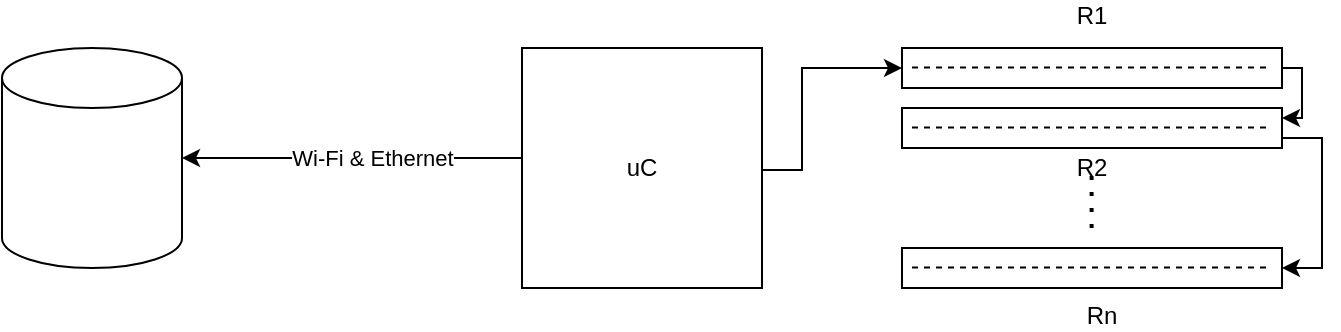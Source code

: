 <mxfile version="24.5.4" type="device">
  <diagram id="C5RBs43oDa-KdzZeNtuy" name="Page-1">
    <mxGraphModel dx="724" dy="416" grid="1" gridSize="10" guides="1" tooltips="1" connect="1" arrows="1" fold="1" page="1" pageScale="1" pageWidth="827" pageHeight="1169" math="0" shadow="0">
      <root>
        <mxCell id="WIyWlLk6GJQsqaUBKTNV-0" />
        <mxCell id="WIyWlLk6GJQsqaUBKTNV-1" parent="WIyWlLk6GJQsqaUBKTNV-0" />
        <mxCell id="4MCV2pIyI3NfezJSzRCd-22" style="edgeStyle=orthogonalEdgeStyle;rounded=0;orthogonalLoop=1;jettySize=auto;html=1;" edge="1" parent="WIyWlLk6GJQsqaUBKTNV-1" source="cywfLF21VMl5rOxU8mSu-0" target="4MCV2pIyI3NfezJSzRCd-21">
          <mxGeometry relative="1" as="geometry">
            <Array as="points">
              <mxPoint x="310" y="325" />
              <mxPoint x="310" y="325" />
            </Array>
          </mxGeometry>
        </mxCell>
        <mxCell id="4MCV2pIyI3NfezJSzRCd-23" value="Wi-Fi &amp;amp; Ethernet" style="edgeLabel;html=1;align=center;verticalAlign=middle;resizable=0;points=[];" vertex="1" connectable="0" parent="4MCV2pIyI3NfezJSzRCd-22">
          <mxGeometry x="-0.115" relative="1" as="geometry">
            <mxPoint as="offset" />
          </mxGeometry>
        </mxCell>
        <mxCell id="cywfLF21VMl5rOxU8mSu-0" value="uC" style="whiteSpace=wrap;html=1;aspect=fixed;" parent="WIyWlLk6GJQsqaUBKTNV-1" vertex="1">
          <mxGeometry x="350" y="270" width="120" height="120" as="geometry" />
        </mxCell>
        <mxCell id="4MCV2pIyI3NfezJSzRCd-14" value="" style="edgeStyle=orthogonalEdgeStyle;rounded=0;orthogonalLoop=1;jettySize=auto;html=1;entryX=0.5;entryY=1;entryDx=0;entryDy=0;" edge="1" parent="WIyWlLk6GJQsqaUBKTNV-1" target="cywfLF21VMl5rOxU8mSu-1">
          <mxGeometry relative="1" as="geometry">
            <mxPoint x="470" y="330" as="sourcePoint" />
            <Array as="points">
              <mxPoint x="470" y="331" />
              <mxPoint x="490" y="331" />
              <mxPoint x="490" y="280" />
            </Array>
          </mxGeometry>
        </mxCell>
        <mxCell id="4MCV2pIyI3NfezJSzRCd-16" style="edgeStyle=orthogonalEdgeStyle;rounded=0;orthogonalLoop=1;jettySize=auto;html=1;entryX=0.25;entryY=0;entryDx=0;entryDy=0;" edge="1" parent="WIyWlLk6GJQsqaUBKTNV-1" source="cywfLF21VMl5rOxU8mSu-1" target="4MCV2pIyI3NfezJSzRCd-5">
          <mxGeometry relative="1" as="geometry">
            <Array as="points">
              <mxPoint x="740" y="280" />
              <mxPoint x="740" y="305" />
            </Array>
          </mxGeometry>
        </mxCell>
        <mxCell id="cywfLF21VMl5rOxU8mSu-1" value="" style="rounded=0;whiteSpace=wrap;html=1;direction=south;" parent="WIyWlLk6GJQsqaUBKTNV-1" vertex="1">
          <mxGeometry x="540" y="270" width="190" height="20" as="geometry" />
        </mxCell>
        <mxCell id="4MCV2pIyI3NfezJSzRCd-4" value="" style="endArrow=none;dashed=1;html=1;rounded=0;" edge="1" parent="WIyWlLk6GJQsqaUBKTNV-1">
          <mxGeometry width="50" height="50" relative="1" as="geometry">
            <mxPoint x="545" y="279.8" as="sourcePoint" />
            <mxPoint x="725" y="279.8" as="targetPoint" />
          </mxGeometry>
        </mxCell>
        <mxCell id="4MCV2pIyI3NfezJSzRCd-17" style="edgeStyle=orthogonalEdgeStyle;rounded=0;orthogonalLoop=1;jettySize=auto;html=1;exitX=0.75;exitY=0;exitDx=0;exitDy=0;entryX=0.5;entryY=0;entryDx=0;entryDy=0;" edge="1" parent="WIyWlLk6GJQsqaUBKTNV-1" source="4MCV2pIyI3NfezJSzRCd-5" target="4MCV2pIyI3NfezJSzRCd-7">
          <mxGeometry relative="1" as="geometry">
            <Array as="points">
              <mxPoint x="750" y="315" />
              <mxPoint x="750" y="380" />
            </Array>
          </mxGeometry>
        </mxCell>
        <mxCell id="4MCV2pIyI3NfezJSzRCd-5" value="" style="rounded=0;whiteSpace=wrap;html=1;direction=south;" vertex="1" parent="WIyWlLk6GJQsqaUBKTNV-1">
          <mxGeometry x="540" y="300" width="190" height="20" as="geometry" />
        </mxCell>
        <mxCell id="4MCV2pIyI3NfezJSzRCd-6" value="" style="endArrow=none;dashed=1;html=1;rounded=0;" edge="1" parent="WIyWlLk6GJQsqaUBKTNV-1">
          <mxGeometry width="50" height="50" relative="1" as="geometry">
            <mxPoint x="545" y="309.8" as="sourcePoint" />
            <mxPoint x="725" y="309.8" as="targetPoint" />
          </mxGeometry>
        </mxCell>
        <mxCell id="4MCV2pIyI3NfezJSzRCd-7" value="" style="rounded=0;whiteSpace=wrap;html=1;direction=south;" vertex="1" parent="WIyWlLk6GJQsqaUBKTNV-1">
          <mxGeometry x="540" y="370" width="190" height="20" as="geometry" />
        </mxCell>
        <mxCell id="4MCV2pIyI3NfezJSzRCd-8" value="" style="endArrow=none;dashed=1;html=1;rounded=0;" edge="1" parent="WIyWlLk6GJQsqaUBKTNV-1">
          <mxGeometry width="50" height="50" relative="1" as="geometry">
            <mxPoint x="545" y="379.8" as="sourcePoint" />
            <mxPoint x="725" y="379.8" as="targetPoint" />
          </mxGeometry>
        </mxCell>
        <mxCell id="4MCV2pIyI3NfezJSzRCd-9" value="" style="endArrow=none;dashed=1;html=1;dashPattern=1 3;strokeWidth=2;rounded=0;" edge="1" parent="WIyWlLk6GJQsqaUBKTNV-1">
          <mxGeometry width="50" height="50" relative="1" as="geometry">
            <mxPoint x="634.8" y="360" as="sourcePoint" />
            <mxPoint x="634.8" y="330" as="targetPoint" />
          </mxGeometry>
        </mxCell>
        <mxCell id="4MCV2pIyI3NfezJSzRCd-10" value="R1" style="text;html=1;align=center;verticalAlign=middle;whiteSpace=wrap;rounded=0;" vertex="1" parent="WIyWlLk6GJQsqaUBKTNV-1">
          <mxGeometry x="625" y="250" width="20" height="7.5" as="geometry" />
        </mxCell>
        <mxCell id="4MCV2pIyI3NfezJSzRCd-12" value="R2" style="text;html=1;align=center;verticalAlign=middle;whiteSpace=wrap;rounded=0;" vertex="1" parent="WIyWlLk6GJQsqaUBKTNV-1">
          <mxGeometry x="625" y="326.25" width="20" height="7.5" as="geometry" />
        </mxCell>
        <mxCell id="4MCV2pIyI3NfezJSzRCd-13" value="Rn" style="text;html=1;align=center;verticalAlign=middle;whiteSpace=wrap;rounded=0;" vertex="1" parent="WIyWlLk6GJQsqaUBKTNV-1">
          <mxGeometry x="630" y="400" width="20" height="7.5" as="geometry" />
        </mxCell>
        <mxCell id="4MCV2pIyI3NfezJSzRCd-21" value="" style="shape=cylinder3;whiteSpace=wrap;html=1;boundedLbl=1;backgroundOutline=1;size=15;" vertex="1" parent="WIyWlLk6GJQsqaUBKTNV-1">
          <mxGeometry x="90" y="270" width="90" height="110" as="geometry" />
        </mxCell>
      </root>
    </mxGraphModel>
  </diagram>
</mxfile>
